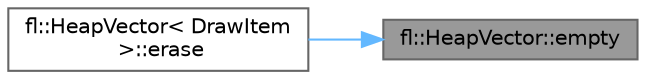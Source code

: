 digraph "fl::HeapVector::empty"
{
 // LATEX_PDF_SIZE
  bgcolor="transparent";
  edge [fontname=Helvetica,fontsize=10,labelfontname=Helvetica,labelfontsize=10];
  node [fontname=Helvetica,fontsize=10,shape=box,height=0.2,width=0.4];
  rankdir="RL";
  Node1 [id="Node000001",label="fl::HeapVector::empty",height=0.2,width=0.4,color="gray40", fillcolor="grey60", style="filled", fontcolor="black",tooltip=" "];
  Node1 -> Node2 [id="edge1_Node000001_Node000002",dir="back",color="steelblue1",style="solid",tooltip=" "];
  Node2 [id="Node000002",label="fl::HeapVector\< DrawItem\l \>::erase",height=0.2,width=0.4,color="grey40", fillcolor="white", style="filled",URL="$db/ddd/classfl_1_1_heap_vector_a753c94e461f6bdf491df524b176c438d.html#a753c94e461f6bdf491df524b176c438d",tooltip=" "];
}
